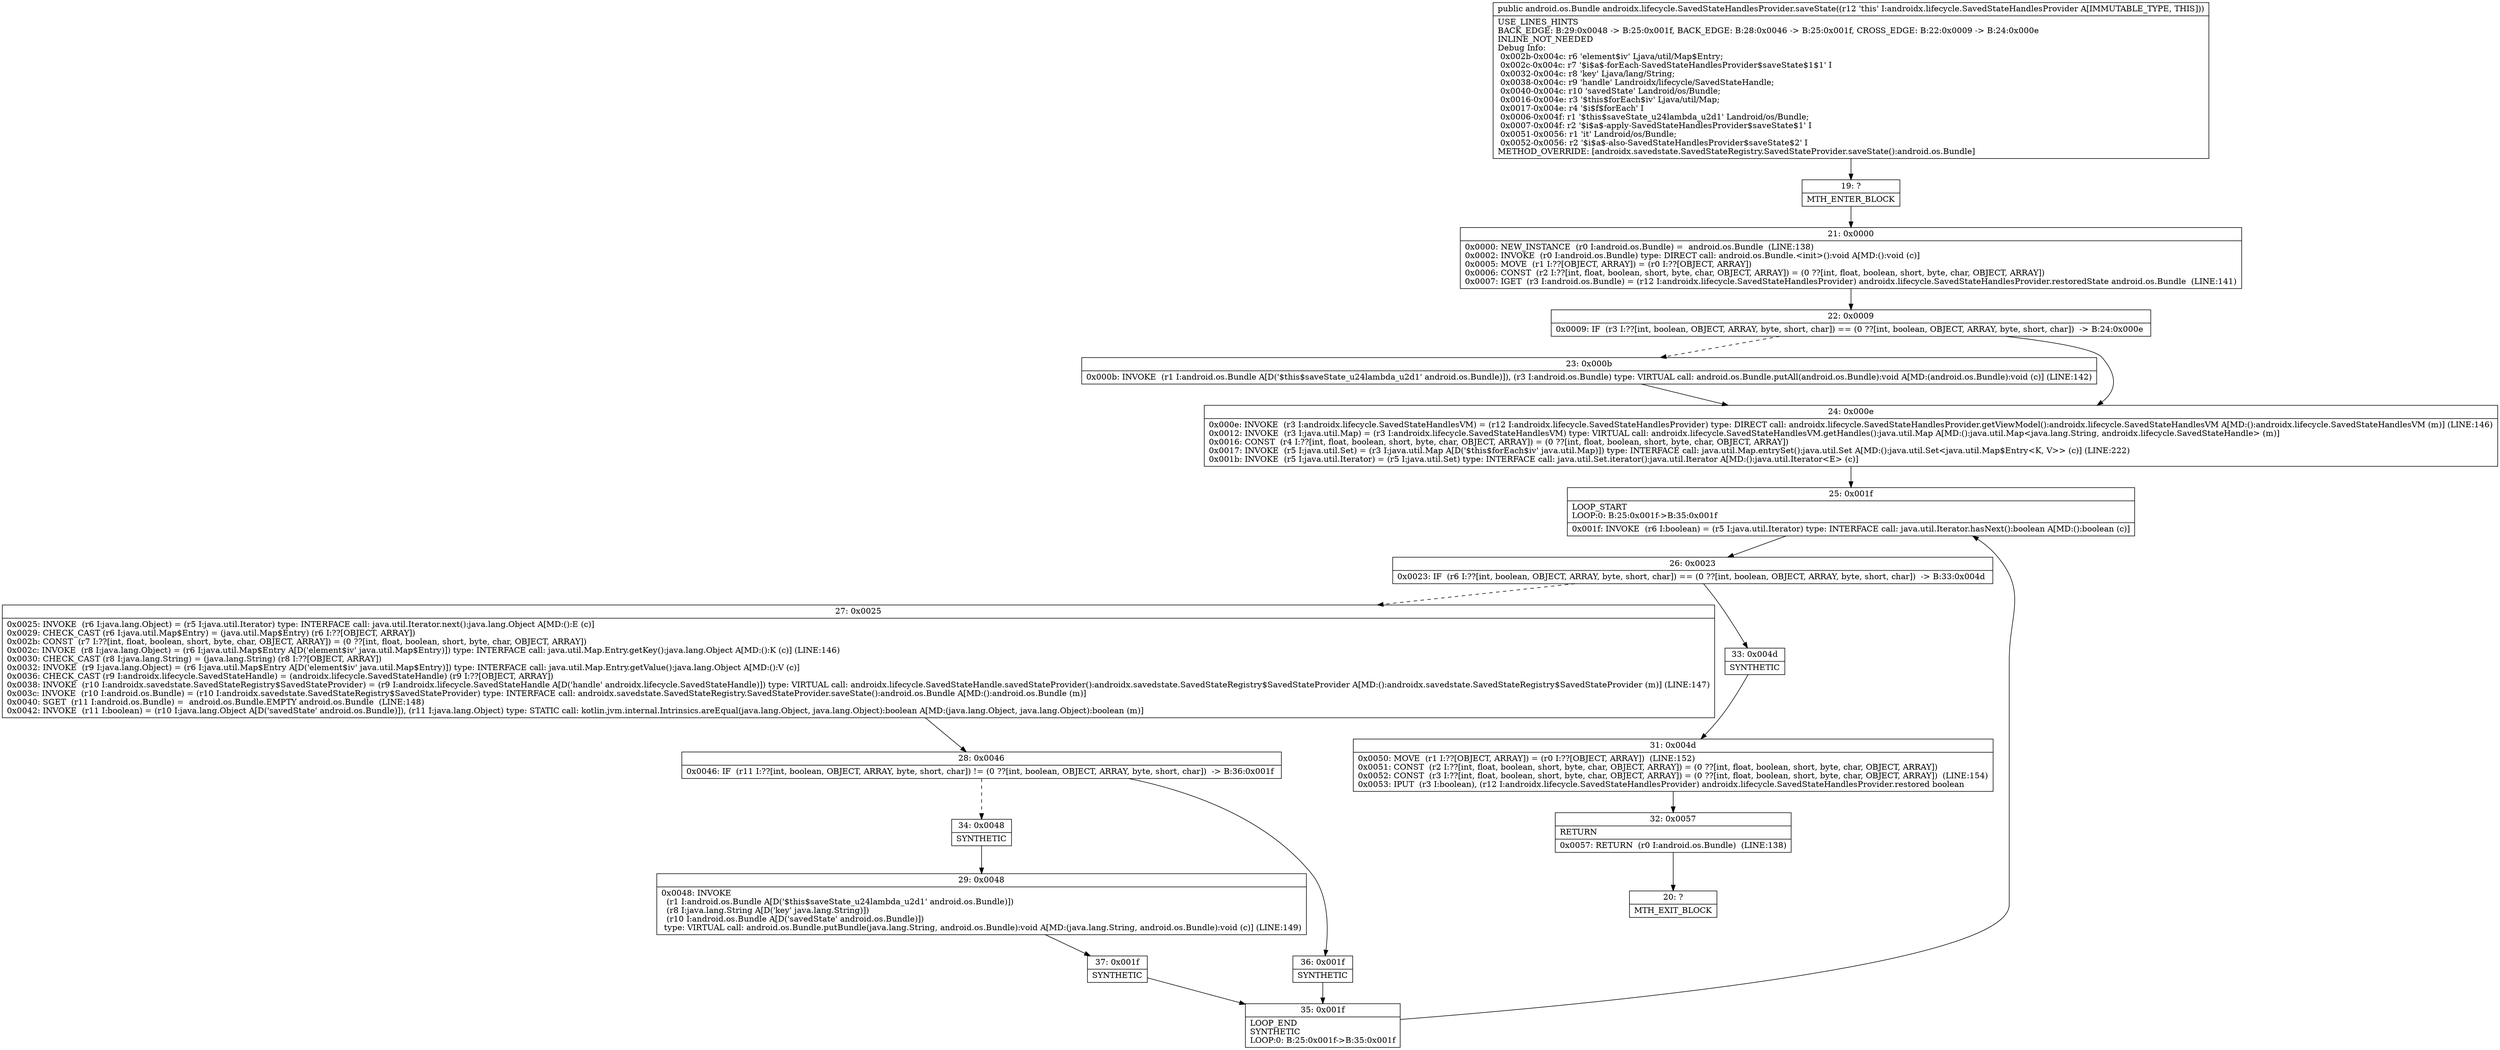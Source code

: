 digraph "CFG forandroidx.lifecycle.SavedStateHandlesProvider.saveState()Landroid\/os\/Bundle;" {
Node_19 [shape=record,label="{19\:\ ?|MTH_ENTER_BLOCK\l}"];
Node_21 [shape=record,label="{21\:\ 0x0000|0x0000: NEW_INSTANCE  (r0 I:android.os.Bundle) =  android.os.Bundle  (LINE:138)\l0x0002: INVOKE  (r0 I:android.os.Bundle) type: DIRECT call: android.os.Bundle.\<init\>():void A[MD:():void (c)]\l0x0005: MOVE  (r1 I:??[OBJECT, ARRAY]) = (r0 I:??[OBJECT, ARRAY]) \l0x0006: CONST  (r2 I:??[int, float, boolean, short, byte, char, OBJECT, ARRAY]) = (0 ??[int, float, boolean, short, byte, char, OBJECT, ARRAY]) \l0x0007: IGET  (r3 I:android.os.Bundle) = (r12 I:androidx.lifecycle.SavedStateHandlesProvider) androidx.lifecycle.SavedStateHandlesProvider.restoredState android.os.Bundle  (LINE:141)\l}"];
Node_22 [shape=record,label="{22\:\ 0x0009|0x0009: IF  (r3 I:??[int, boolean, OBJECT, ARRAY, byte, short, char]) == (0 ??[int, boolean, OBJECT, ARRAY, byte, short, char])  \-\> B:24:0x000e \l}"];
Node_23 [shape=record,label="{23\:\ 0x000b|0x000b: INVOKE  (r1 I:android.os.Bundle A[D('$this$saveState_u24lambda_u2d1' android.os.Bundle)]), (r3 I:android.os.Bundle) type: VIRTUAL call: android.os.Bundle.putAll(android.os.Bundle):void A[MD:(android.os.Bundle):void (c)] (LINE:142)\l}"];
Node_24 [shape=record,label="{24\:\ 0x000e|0x000e: INVOKE  (r3 I:androidx.lifecycle.SavedStateHandlesVM) = (r12 I:androidx.lifecycle.SavedStateHandlesProvider) type: DIRECT call: androidx.lifecycle.SavedStateHandlesProvider.getViewModel():androidx.lifecycle.SavedStateHandlesVM A[MD:():androidx.lifecycle.SavedStateHandlesVM (m)] (LINE:146)\l0x0012: INVOKE  (r3 I:java.util.Map) = (r3 I:androidx.lifecycle.SavedStateHandlesVM) type: VIRTUAL call: androidx.lifecycle.SavedStateHandlesVM.getHandles():java.util.Map A[MD:():java.util.Map\<java.lang.String, androidx.lifecycle.SavedStateHandle\> (m)]\l0x0016: CONST  (r4 I:??[int, float, boolean, short, byte, char, OBJECT, ARRAY]) = (0 ??[int, float, boolean, short, byte, char, OBJECT, ARRAY]) \l0x0017: INVOKE  (r5 I:java.util.Set) = (r3 I:java.util.Map A[D('$this$forEach$iv' java.util.Map)]) type: INTERFACE call: java.util.Map.entrySet():java.util.Set A[MD:():java.util.Set\<java.util.Map$Entry\<K, V\>\> (c)] (LINE:222)\l0x001b: INVOKE  (r5 I:java.util.Iterator) = (r5 I:java.util.Set) type: INTERFACE call: java.util.Set.iterator():java.util.Iterator A[MD:():java.util.Iterator\<E\> (c)]\l}"];
Node_25 [shape=record,label="{25\:\ 0x001f|LOOP_START\lLOOP:0: B:25:0x001f\-\>B:35:0x001f\l|0x001f: INVOKE  (r6 I:boolean) = (r5 I:java.util.Iterator) type: INTERFACE call: java.util.Iterator.hasNext():boolean A[MD:():boolean (c)]\l}"];
Node_26 [shape=record,label="{26\:\ 0x0023|0x0023: IF  (r6 I:??[int, boolean, OBJECT, ARRAY, byte, short, char]) == (0 ??[int, boolean, OBJECT, ARRAY, byte, short, char])  \-\> B:33:0x004d \l}"];
Node_27 [shape=record,label="{27\:\ 0x0025|0x0025: INVOKE  (r6 I:java.lang.Object) = (r5 I:java.util.Iterator) type: INTERFACE call: java.util.Iterator.next():java.lang.Object A[MD:():E (c)]\l0x0029: CHECK_CAST (r6 I:java.util.Map$Entry) = (java.util.Map$Entry) (r6 I:??[OBJECT, ARRAY]) \l0x002b: CONST  (r7 I:??[int, float, boolean, short, byte, char, OBJECT, ARRAY]) = (0 ??[int, float, boolean, short, byte, char, OBJECT, ARRAY]) \l0x002c: INVOKE  (r8 I:java.lang.Object) = (r6 I:java.util.Map$Entry A[D('element$iv' java.util.Map$Entry)]) type: INTERFACE call: java.util.Map.Entry.getKey():java.lang.Object A[MD:():K (c)] (LINE:146)\l0x0030: CHECK_CAST (r8 I:java.lang.String) = (java.lang.String) (r8 I:??[OBJECT, ARRAY]) \l0x0032: INVOKE  (r9 I:java.lang.Object) = (r6 I:java.util.Map$Entry A[D('element$iv' java.util.Map$Entry)]) type: INTERFACE call: java.util.Map.Entry.getValue():java.lang.Object A[MD:():V (c)]\l0x0036: CHECK_CAST (r9 I:androidx.lifecycle.SavedStateHandle) = (androidx.lifecycle.SavedStateHandle) (r9 I:??[OBJECT, ARRAY]) \l0x0038: INVOKE  (r10 I:androidx.savedstate.SavedStateRegistry$SavedStateProvider) = (r9 I:androidx.lifecycle.SavedStateHandle A[D('handle' androidx.lifecycle.SavedStateHandle)]) type: VIRTUAL call: androidx.lifecycle.SavedStateHandle.savedStateProvider():androidx.savedstate.SavedStateRegistry$SavedStateProvider A[MD:():androidx.savedstate.SavedStateRegistry$SavedStateProvider (m)] (LINE:147)\l0x003c: INVOKE  (r10 I:android.os.Bundle) = (r10 I:androidx.savedstate.SavedStateRegistry$SavedStateProvider) type: INTERFACE call: androidx.savedstate.SavedStateRegistry.SavedStateProvider.saveState():android.os.Bundle A[MD:():android.os.Bundle (m)]\l0x0040: SGET  (r11 I:android.os.Bundle) =  android.os.Bundle.EMPTY android.os.Bundle  (LINE:148)\l0x0042: INVOKE  (r11 I:boolean) = (r10 I:java.lang.Object A[D('savedState' android.os.Bundle)]), (r11 I:java.lang.Object) type: STATIC call: kotlin.jvm.internal.Intrinsics.areEqual(java.lang.Object, java.lang.Object):boolean A[MD:(java.lang.Object, java.lang.Object):boolean (m)]\l}"];
Node_28 [shape=record,label="{28\:\ 0x0046|0x0046: IF  (r11 I:??[int, boolean, OBJECT, ARRAY, byte, short, char]) != (0 ??[int, boolean, OBJECT, ARRAY, byte, short, char])  \-\> B:36:0x001f \l}"];
Node_34 [shape=record,label="{34\:\ 0x0048|SYNTHETIC\l}"];
Node_29 [shape=record,label="{29\:\ 0x0048|0x0048: INVOKE  \l  (r1 I:android.os.Bundle A[D('$this$saveState_u24lambda_u2d1' android.os.Bundle)])\l  (r8 I:java.lang.String A[D('key' java.lang.String)])\l  (r10 I:android.os.Bundle A[D('savedState' android.os.Bundle)])\l type: VIRTUAL call: android.os.Bundle.putBundle(java.lang.String, android.os.Bundle):void A[MD:(java.lang.String, android.os.Bundle):void (c)] (LINE:149)\l}"];
Node_37 [shape=record,label="{37\:\ 0x001f|SYNTHETIC\l}"];
Node_35 [shape=record,label="{35\:\ 0x001f|LOOP_END\lSYNTHETIC\lLOOP:0: B:25:0x001f\-\>B:35:0x001f\l}"];
Node_36 [shape=record,label="{36\:\ 0x001f|SYNTHETIC\l}"];
Node_33 [shape=record,label="{33\:\ 0x004d|SYNTHETIC\l}"];
Node_31 [shape=record,label="{31\:\ 0x004d|0x0050: MOVE  (r1 I:??[OBJECT, ARRAY]) = (r0 I:??[OBJECT, ARRAY])  (LINE:152)\l0x0051: CONST  (r2 I:??[int, float, boolean, short, byte, char, OBJECT, ARRAY]) = (0 ??[int, float, boolean, short, byte, char, OBJECT, ARRAY]) \l0x0052: CONST  (r3 I:??[int, float, boolean, short, byte, char, OBJECT, ARRAY]) = (0 ??[int, float, boolean, short, byte, char, OBJECT, ARRAY])  (LINE:154)\l0x0053: IPUT  (r3 I:boolean), (r12 I:androidx.lifecycle.SavedStateHandlesProvider) androidx.lifecycle.SavedStateHandlesProvider.restored boolean \l}"];
Node_32 [shape=record,label="{32\:\ 0x0057|RETURN\l|0x0057: RETURN  (r0 I:android.os.Bundle)  (LINE:138)\l}"];
Node_20 [shape=record,label="{20\:\ ?|MTH_EXIT_BLOCK\l}"];
MethodNode[shape=record,label="{public android.os.Bundle androidx.lifecycle.SavedStateHandlesProvider.saveState((r12 'this' I:androidx.lifecycle.SavedStateHandlesProvider A[IMMUTABLE_TYPE, THIS]))  | USE_LINES_HINTS\lBACK_EDGE: B:29:0x0048 \-\> B:25:0x001f, BACK_EDGE: B:28:0x0046 \-\> B:25:0x001f, CROSS_EDGE: B:22:0x0009 \-\> B:24:0x000e\lINLINE_NOT_NEEDED\lDebug Info:\l  0x002b\-0x004c: r6 'element$iv' Ljava\/util\/Map$Entry;\l  0x002c\-0x004c: r7 '$i$a$\-forEach\-SavedStateHandlesProvider$saveState$1$1' I\l  0x0032\-0x004c: r8 'key' Ljava\/lang\/String;\l  0x0038\-0x004c: r9 'handle' Landroidx\/lifecycle\/SavedStateHandle;\l  0x0040\-0x004c: r10 'savedState' Landroid\/os\/Bundle;\l  0x0016\-0x004e: r3 '$this$forEach$iv' Ljava\/util\/Map;\l  0x0017\-0x004e: r4 '$i$f$forEach' I\l  0x0006\-0x004f: r1 '$this$saveState_u24lambda_u2d1' Landroid\/os\/Bundle;\l  0x0007\-0x004f: r2 '$i$a$\-apply\-SavedStateHandlesProvider$saveState$1' I\l  0x0051\-0x0056: r1 'it' Landroid\/os\/Bundle;\l  0x0052\-0x0056: r2 '$i$a$\-also\-SavedStateHandlesProvider$saveState$2' I\lMETHOD_OVERRIDE: [androidx.savedstate.SavedStateRegistry.SavedStateProvider.saveState():android.os.Bundle]\l}"];
MethodNode -> Node_19;Node_19 -> Node_21;
Node_21 -> Node_22;
Node_22 -> Node_23[style=dashed];
Node_22 -> Node_24;
Node_23 -> Node_24;
Node_24 -> Node_25;
Node_25 -> Node_26;
Node_26 -> Node_27[style=dashed];
Node_26 -> Node_33;
Node_27 -> Node_28;
Node_28 -> Node_34[style=dashed];
Node_28 -> Node_36;
Node_34 -> Node_29;
Node_29 -> Node_37;
Node_37 -> Node_35;
Node_35 -> Node_25;
Node_36 -> Node_35;
Node_33 -> Node_31;
Node_31 -> Node_32;
Node_32 -> Node_20;
}

